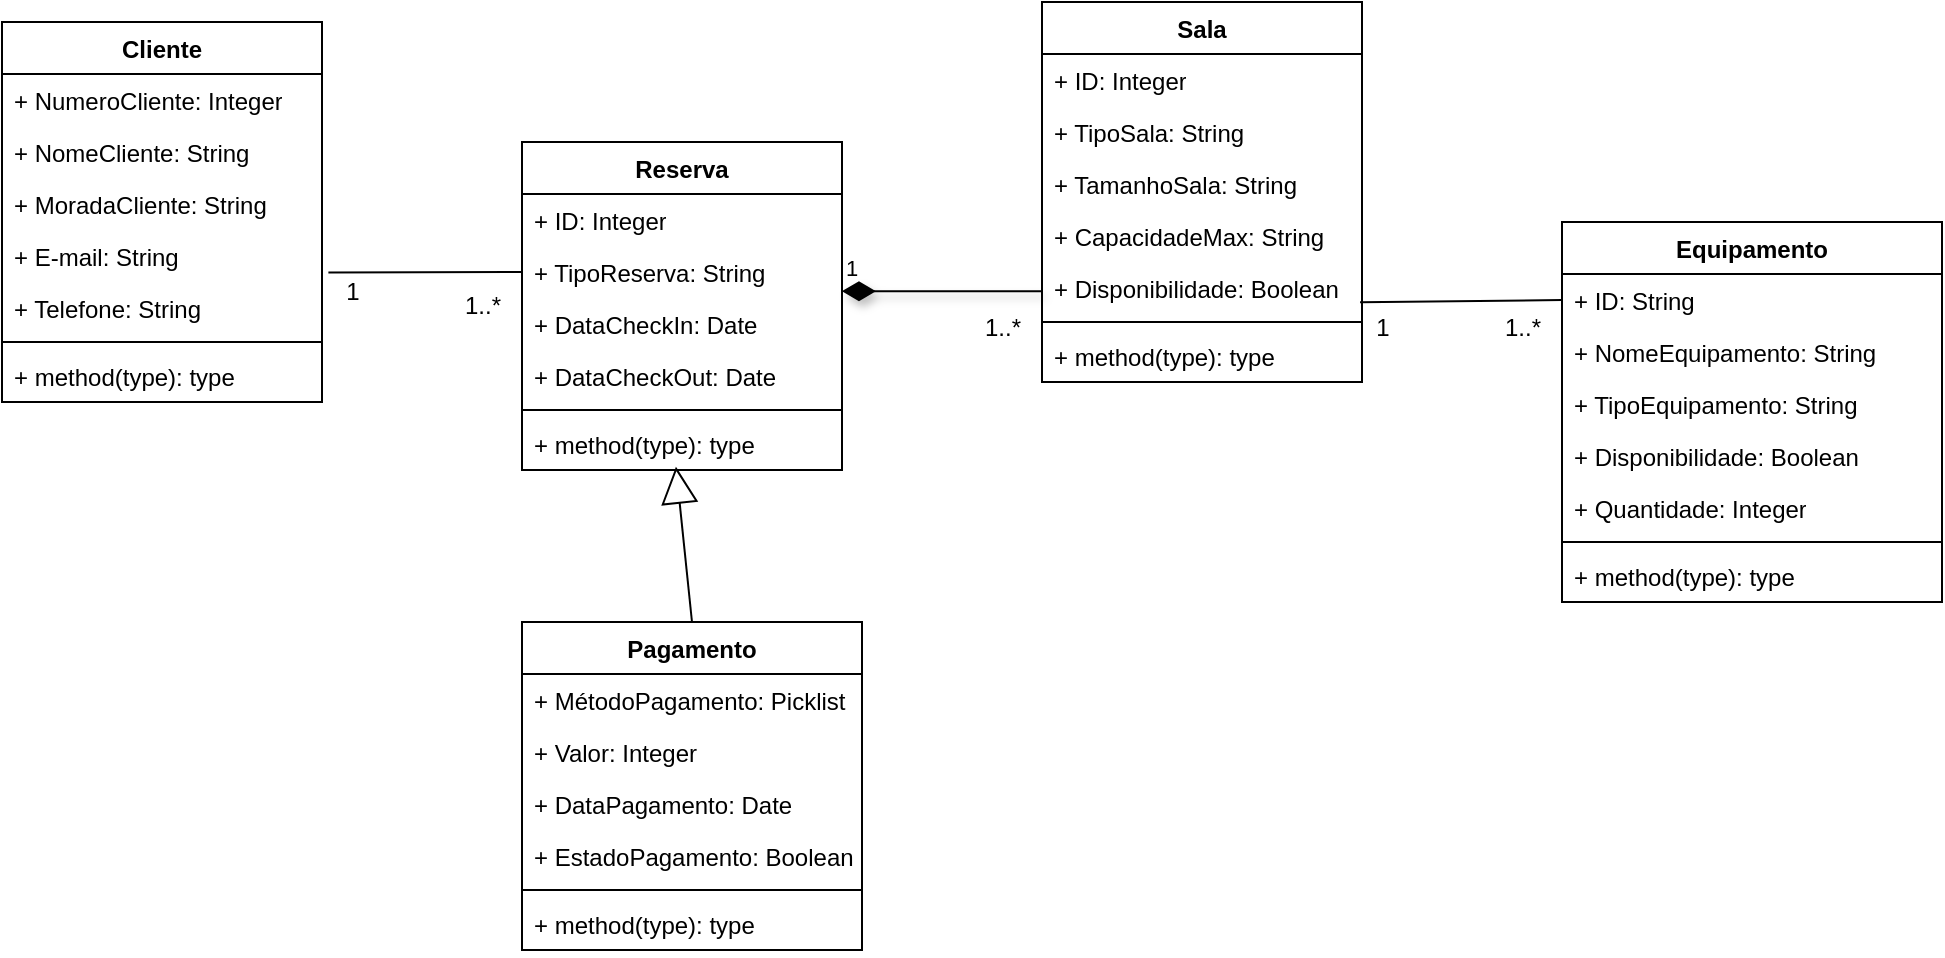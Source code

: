 <mxfile version="24.8.3">
  <diagram name="Page-1" id="13e1069c-82ec-6db2-03f1-153e76fe0fe0">
    <mxGraphModel dx="875" dy="514" grid="1" gridSize="10" guides="1" tooltips="1" connect="1" arrows="1" fold="1" page="1" pageScale="1" pageWidth="1100" pageHeight="850" background="none" math="0" shadow="0">
      <root>
        <mxCell id="0" />
        <mxCell id="1" parent="0" />
        <mxCell id="A74yTJGoWuA0z_XsC60u-4" value="Cliente" style="swimlane;fontStyle=1;align=center;verticalAlign=top;childLayout=stackLayout;horizontal=1;startSize=26;horizontalStack=0;resizeParent=1;resizeParentMax=0;resizeLast=0;collapsible=1;marginBottom=0;whiteSpace=wrap;html=1;" parent="1" vertex="1">
          <mxGeometry x="70" y="60" width="160" height="190" as="geometry">
            <mxRectangle x="140" y="60" width="80" height="30" as="alternateBounds" />
          </mxGeometry>
        </mxCell>
        <mxCell id="A74yTJGoWuA0z_XsC60u-5" value="+ NumeroCliente: Integer" style="text;strokeColor=none;fillColor=none;align=left;verticalAlign=top;spacingLeft=4;spacingRight=4;overflow=hidden;rotatable=0;points=[[0,0.5],[1,0.5]];portConstraint=eastwest;whiteSpace=wrap;html=1;" parent="A74yTJGoWuA0z_XsC60u-4" vertex="1">
          <mxGeometry y="26" width="160" height="26" as="geometry" />
        </mxCell>
        <mxCell id="A74yTJGoWuA0z_XsC60u-13" value="+ NomeCliente: String" style="text;strokeColor=none;fillColor=none;align=left;verticalAlign=top;spacingLeft=4;spacingRight=4;overflow=hidden;rotatable=0;points=[[0,0.5],[1,0.5]];portConstraint=eastwest;whiteSpace=wrap;html=1;" parent="A74yTJGoWuA0z_XsC60u-4" vertex="1">
          <mxGeometry y="52" width="160" height="26" as="geometry" />
        </mxCell>
        <mxCell id="A74yTJGoWuA0z_XsC60u-14" value="+ MoradaCliente: String" style="text;strokeColor=none;fillColor=none;align=left;verticalAlign=top;spacingLeft=4;spacingRight=4;overflow=hidden;rotatable=0;points=[[0,0.5],[1,0.5]];portConstraint=eastwest;whiteSpace=wrap;html=1;" parent="A74yTJGoWuA0z_XsC60u-4" vertex="1">
          <mxGeometry y="78" width="160" height="26" as="geometry" />
        </mxCell>
        <mxCell id="A74yTJGoWuA0z_XsC60u-16" value="+ E-mail: String" style="text;strokeColor=none;fillColor=none;align=left;verticalAlign=top;spacingLeft=4;spacingRight=4;overflow=hidden;rotatable=0;points=[[0,0.5],[1,0.5]];portConstraint=eastwest;whiteSpace=wrap;html=1;" parent="A74yTJGoWuA0z_XsC60u-4" vertex="1">
          <mxGeometry y="104" width="160" height="26" as="geometry" />
        </mxCell>
        <mxCell id="A74yTJGoWuA0z_XsC60u-40" value="+ Telefone: String" style="text;strokeColor=none;fillColor=none;align=left;verticalAlign=top;spacingLeft=4;spacingRight=4;overflow=hidden;rotatable=0;points=[[0,0.5],[1,0.5]];portConstraint=eastwest;whiteSpace=wrap;html=1;" parent="A74yTJGoWuA0z_XsC60u-4" vertex="1">
          <mxGeometry y="130" width="160" height="26" as="geometry" />
        </mxCell>
        <mxCell id="A74yTJGoWuA0z_XsC60u-6" value="" style="line;strokeWidth=1;fillColor=none;align=left;verticalAlign=middle;spacingTop=-1;spacingLeft=3;spacingRight=3;rotatable=0;labelPosition=right;points=[];portConstraint=eastwest;strokeColor=inherit;" parent="A74yTJGoWuA0z_XsC60u-4" vertex="1">
          <mxGeometry y="156" width="160" height="8" as="geometry" />
        </mxCell>
        <mxCell id="A74yTJGoWuA0z_XsC60u-7" value="+ method(type): type" style="text;strokeColor=none;fillColor=none;align=left;verticalAlign=top;spacingLeft=4;spacingRight=4;overflow=hidden;rotatable=0;points=[[0,0.5],[1,0.5]];portConstraint=eastwest;whiteSpace=wrap;html=1;" parent="A74yTJGoWuA0z_XsC60u-4" vertex="1">
          <mxGeometry y="164" width="160" height="26" as="geometry" />
        </mxCell>
        <mxCell id="A74yTJGoWuA0z_XsC60u-8" value="Sala" style="swimlane;fontStyle=1;align=center;verticalAlign=top;childLayout=stackLayout;horizontal=1;startSize=26;horizontalStack=0;resizeParent=1;resizeParentMax=0;resizeLast=0;collapsible=1;marginBottom=0;whiteSpace=wrap;html=1;" parent="1" vertex="1">
          <mxGeometry x="590" y="50" width="160" height="190" as="geometry" />
        </mxCell>
        <mxCell id="A74yTJGoWuA0z_XsC60u-26" value="+ ID: Integer" style="text;strokeColor=none;fillColor=none;align=left;verticalAlign=top;spacingLeft=4;spacingRight=4;overflow=hidden;rotatable=0;points=[[0,0.5],[1,0.5]];portConstraint=eastwest;whiteSpace=wrap;html=1;" parent="A74yTJGoWuA0z_XsC60u-8" vertex="1">
          <mxGeometry y="26" width="160" height="26" as="geometry" />
        </mxCell>
        <mxCell id="A74yTJGoWuA0z_XsC60u-29" value="+ TipoSala: String" style="text;strokeColor=none;fillColor=none;align=left;verticalAlign=top;spacingLeft=4;spacingRight=4;overflow=hidden;rotatable=0;points=[[0,0.5],[1,0.5]];portConstraint=eastwest;whiteSpace=wrap;html=1;" parent="A74yTJGoWuA0z_XsC60u-8" vertex="1">
          <mxGeometry y="52" width="160" height="26" as="geometry" />
        </mxCell>
        <mxCell id="A74yTJGoWuA0z_XsC60u-28" value="+ TamanhoSala: String" style="text;strokeColor=none;fillColor=none;align=left;verticalAlign=top;spacingLeft=4;spacingRight=4;overflow=hidden;rotatable=0;points=[[0,0.5],[1,0.5]];portConstraint=eastwest;whiteSpace=wrap;html=1;" parent="A74yTJGoWuA0z_XsC60u-8" vertex="1">
          <mxGeometry y="78" width="160" height="26" as="geometry" />
        </mxCell>
        <mxCell id="A74yTJGoWuA0z_XsC60u-27" value="+ CapacidadeMax: String" style="text;strokeColor=none;fillColor=none;align=left;verticalAlign=top;spacingLeft=4;spacingRight=4;overflow=hidden;rotatable=0;points=[[0,0.5],[1,0.5]];portConstraint=eastwest;whiteSpace=wrap;html=1;" parent="A74yTJGoWuA0z_XsC60u-8" vertex="1">
          <mxGeometry y="104" width="160" height="26" as="geometry" />
        </mxCell>
        <mxCell id="A74yTJGoWuA0z_XsC60u-30" value="+ Disponibilidade: Boolean" style="text;strokeColor=none;fillColor=none;align=left;verticalAlign=top;spacingLeft=4;spacingRight=4;overflow=hidden;rotatable=0;points=[[0,0.5],[1,0.5]];portConstraint=eastwest;whiteSpace=wrap;html=1;" parent="A74yTJGoWuA0z_XsC60u-8" vertex="1">
          <mxGeometry y="130" width="160" height="26" as="geometry" />
        </mxCell>
        <mxCell id="A74yTJGoWuA0z_XsC60u-10" value="" style="line;strokeWidth=1;fillColor=none;align=left;verticalAlign=middle;spacingTop=-1;spacingLeft=3;spacingRight=3;rotatable=0;labelPosition=right;points=[];portConstraint=eastwest;strokeColor=inherit;" parent="A74yTJGoWuA0z_XsC60u-8" vertex="1">
          <mxGeometry y="156" width="160" height="8" as="geometry" />
        </mxCell>
        <mxCell id="A74yTJGoWuA0z_XsC60u-11" value="+ method(type): type" style="text;strokeColor=none;fillColor=none;align=left;verticalAlign=top;spacingLeft=4;spacingRight=4;overflow=hidden;rotatable=0;points=[[0,0.5],[1,0.5]];portConstraint=eastwest;whiteSpace=wrap;html=1;" parent="A74yTJGoWuA0z_XsC60u-8" vertex="1">
          <mxGeometry y="164" width="160" height="26" as="geometry" />
        </mxCell>
        <mxCell id="A74yTJGoWuA0z_XsC60u-17" value="Reserva" style="swimlane;fontStyle=1;align=center;verticalAlign=top;childLayout=stackLayout;horizontal=1;startSize=26;horizontalStack=0;resizeParent=1;resizeParentMax=0;resizeLast=0;collapsible=1;marginBottom=0;whiteSpace=wrap;html=1;" parent="1" vertex="1">
          <mxGeometry x="330" y="120" width="160" height="164" as="geometry" />
        </mxCell>
        <mxCell id="A74yTJGoWuA0z_XsC60u-18" value="+ ID: Integer" style="text;strokeColor=none;fillColor=none;align=left;verticalAlign=top;spacingLeft=4;spacingRight=4;overflow=hidden;rotatable=0;points=[[0,0.5],[1,0.5]];portConstraint=eastwest;whiteSpace=wrap;html=1;" parent="A74yTJGoWuA0z_XsC60u-17" vertex="1">
          <mxGeometry y="26" width="160" height="26" as="geometry" />
        </mxCell>
        <mxCell id="A74yTJGoWuA0z_XsC60u-21" value="+ TipoReserva: String" style="text;strokeColor=none;fillColor=none;align=left;verticalAlign=top;spacingLeft=4;spacingRight=4;overflow=hidden;rotatable=0;points=[[0,0.5],[1,0.5]];portConstraint=eastwest;whiteSpace=wrap;html=1;" parent="A74yTJGoWuA0z_XsC60u-17" vertex="1">
          <mxGeometry y="52" width="160" height="26" as="geometry" />
        </mxCell>
        <mxCell id="A74yTJGoWuA0z_XsC60u-22" value="+ DataCheckIn: Date" style="text;strokeColor=none;fillColor=none;align=left;verticalAlign=top;spacingLeft=4;spacingRight=4;overflow=hidden;rotatable=0;points=[[0,0.5],[1,0.5]];portConstraint=eastwest;whiteSpace=wrap;html=1;" parent="A74yTJGoWuA0z_XsC60u-17" vertex="1">
          <mxGeometry y="78" width="160" height="26" as="geometry" />
        </mxCell>
        <mxCell id="A74yTJGoWuA0z_XsC60u-24" value="+ DataCheckOut: Date" style="text;strokeColor=none;fillColor=none;align=left;verticalAlign=top;spacingLeft=4;spacingRight=4;overflow=hidden;rotatable=0;points=[[0,0.5],[1,0.5]];portConstraint=eastwest;whiteSpace=wrap;html=1;" parent="A74yTJGoWuA0z_XsC60u-17" vertex="1">
          <mxGeometry y="104" width="160" height="26" as="geometry" />
        </mxCell>
        <mxCell id="A74yTJGoWuA0z_XsC60u-19" value="" style="line;strokeWidth=1;fillColor=none;align=left;verticalAlign=middle;spacingTop=-1;spacingLeft=3;spacingRight=3;rotatable=0;labelPosition=right;points=[];portConstraint=eastwest;strokeColor=inherit;" parent="A74yTJGoWuA0z_XsC60u-17" vertex="1">
          <mxGeometry y="130" width="160" height="8" as="geometry" />
        </mxCell>
        <mxCell id="A74yTJGoWuA0z_XsC60u-20" value="+ method(type): type" style="text;strokeColor=none;fillColor=none;align=left;verticalAlign=top;spacingLeft=4;spacingRight=4;overflow=hidden;rotatable=0;points=[[0,0.5],[1,0.5]];portConstraint=eastwest;whiteSpace=wrap;html=1;" parent="A74yTJGoWuA0z_XsC60u-17" vertex="1">
          <mxGeometry y="138" width="160" height="26" as="geometry" />
        </mxCell>
        <mxCell id="A74yTJGoWuA0z_XsC60u-31" value="Equipamento" style="swimlane;fontStyle=1;align=center;verticalAlign=top;childLayout=stackLayout;horizontal=1;startSize=26;horizontalStack=0;resizeParent=1;resizeParentMax=0;resizeLast=0;collapsible=1;marginBottom=0;whiteSpace=wrap;html=1;" parent="1" vertex="1">
          <mxGeometry x="850" y="160" width="190" height="190" as="geometry" />
        </mxCell>
        <mxCell id="A74yTJGoWuA0z_XsC60u-35" value="+ ID: String" style="text;strokeColor=none;fillColor=none;align=left;verticalAlign=top;spacingLeft=4;spacingRight=4;overflow=hidden;rotatable=0;points=[[0,0.5],[1,0.5]];portConstraint=eastwest;whiteSpace=wrap;html=1;" parent="A74yTJGoWuA0z_XsC60u-31" vertex="1">
          <mxGeometry y="26" width="190" height="26" as="geometry" />
        </mxCell>
        <mxCell id="A74yTJGoWuA0z_XsC60u-38" value="+ NomeEquipamento: String" style="text;strokeColor=none;fillColor=none;align=left;verticalAlign=top;spacingLeft=4;spacingRight=4;overflow=hidden;rotatable=0;points=[[0,0.5],[1,0.5]];portConstraint=eastwest;whiteSpace=wrap;html=1;" parent="A74yTJGoWuA0z_XsC60u-31" vertex="1">
          <mxGeometry y="52" width="190" height="26" as="geometry" />
        </mxCell>
        <mxCell id="A74yTJGoWuA0z_XsC60u-36" value="+ TipoEquipamento: String" style="text;strokeColor=none;fillColor=none;align=left;verticalAlign=top;spacingLeft=4;spacingRight=4;overflow=hidden;rotatable=0;points=[[0,0.5],[1,0.5]];portConstraint=eastwest;whiteSpace=wrap;html=1;" parent="A74yTJGoWuA0z_XsC60u-31" vertex="1">
          <mxGeometry y="78" width="190" height="26" as="geometry" />
        </mxCell>
        <mxCell id="A74yTJGoWuA0z_XsC60u-37" value="+ Disponibilidade: Boolean" style="text;strokeColor=none;fillColor=none;align=left;verticalAlign=top;spacingLeft=4;spacingRight=4;overflow=hidden;rotatable=0;points=[[0,0.5],[1,0.5]];portConstraint=eastwest;whiteSpace=wrap;html=1;" parent="A74yTJGoWuA0z_XsC60u-31" vertex="1">
          <mxGeometry y="104" width="190" height="26" as="geometry" />
        </mxCell>
        <mxCell id="A74yTJGoWuA0z_XsC60u-39" value="+ Quantidade: Integer" style="text;strokeColor=none;fillColor=none;align=left;verticalAlign=top;spacingLeft=4;spacingRight=4;overflow=hidden;rotatable=0;points=[[0,0.5],[1,0.5]];portConstraint=eastwest;whiteSpace=wrap;html=1;" parent="A74yTJGoWuA0z_XsC60u-31" vertex="1">
          <mxGeometry y="130" width="190" height="26" as="geometry" />
        </mxCell>
        <mxCell id="A74yTJGoWuA0z_XsC60u-33" value="" style="line;strokeWidth=1;fillColor=none;align=left;verticalAlign=middle;spacingTop=-1;spacingLeft=3;spacingRight=3;rotatable=0;labelPosition=right;points=[];portConstraint=eastwest;strokeColor=inherit;" parent="A74yTJGoWuA0z_XsC60u-31" vertex="1">
          <mxGeometry y="156" width="190" height="8" as="geometry" />
        </mxCell>
        <mxCell id="A74yTJGoWuA0z_XsC60u-34" value="+ method(type): type" style="text;strokeColor=none;fillColor=none;align=left;verticalAlign=top;spacingLeft=4;spacingRight=4;overflow=hidden;rotatable=0;points=[[0,0.5],[1,0.5]];portConstraint=eastwest;whiteSpace=wrap;html=1;" parent="A74yTJGoWuA0z_XsC60u-31" vertex="1">
          <mxGeometry y="164" width="190" height="26" as="geometry" />
        </mxCell>
        <mxCell id="A74yTJGoWuA0z_XsC60u-41" value="Pagamento" style="swimlane;fontStyle=1;align=center;verticalAlign=top;childLayout=stackLayout;horizontal=1;startSize=26;horizontalStack=0;resizeParent=1;resizeParentMax=0;resizeLast=0;collapsible=1;marginBottom=0;whiteSpace=wrap;html=1;" parent="1" vertex="1">
          <mxGeometry x="330" y="360" width="170" height="164" as="geometry" />
        </mxCell>
        <mxCell id="A74yTJGoWuA0z_XsC60u-42" value="+ MétodoPagamento: Picklist" style="text;strokeColor=none;fillColor=none;align=left;verticalAlign=top;spacingLeft=4;spacingRight=4;overflow=hidden;rotatable=0;points=[[0,0.5],[1,0.5]];portConstraint=eastwest;whiteSpace=wrap;html=1;" parent="A74yTJGoWuA0z_XsC60u-41" vertex="1">
          <mxGeometry y="26" width="170" height="26" as="geometry" />
        </mxCell>
        <mxCell id="A74yTJGoWuA0z_XsC60u-45" value="+ Valor: Integer" style="text;strokeColor=none;fillColor=none;align=left;verticalAlign=top;spacingLeft=4;spacingRight=4;overflow=hidden;rotatable=0;points=[[0,0.5],[1,0.5]];portConstraint=eastwest;whiteSpace=wrap;html=1;" parent="A74yTJGoWuA0z_XsC60u-41" vertex="1">
          <mxGeometry y="52" width="170" height="26" as="geometry" />
        </mxCell>
        <mxCell id="A74yTJGoWuA0z_XsC60u-46" value="+ DataPagamento: Date" style="text;strokeColor=none;fillColor=none;align=left;verticalAlign=top;spacingLeft=4;spacingRight=4;overflow=hidden;rotatable=0;points=[[0,0.5],[1,0.5]];portConstraint=eastwest;whiteSpace=wrap;html=1;" parent="A74yTJGoWuA0z_XsC60u-41" vertex="1">
          <mxGeometry y="78" width="170" height="26" as="geometry" />
        </mxCell>
        <mxCell id="A74yTJGoWuA0z_XsC60u-47" value="+ EstadoPagamento: Boolean" style="text;strokeColor=none;fillColor=none;align=left;verticalAlign=top;spacingLeft=4;spacingRight=4;overflow=hidden;rotatable=0;points=[[0,0.5],[1,0.5]];portConstraint=eastwest;whiteSpace=wrap;html=1;" parent="A74yTJGoWuA0z_XsC60u-41" vertex="1">
          <mxGeometry y="104" width="170" height="26" as="geometry" />
        </mxCell>
        <mxCell id="A74yTJGoWuA0z_XsC60u-43" value="" style="line;strokeWidth=1;fillColor=none;align=left;verticalAlign=middle;spacingTop=-1;spacingLeft=3;spacingRight=3;rotatable=0;labelPosition=right;points=[];portConstraint=eastwest;strokeColor=inherit;" parent="A74yTJGoWuA0z_XsC60u-41" vertex="1">
          <mxGeometry y="130" width="170" height="8" as="geometry" />
        </mxCell>
        <mxCell id="A74yTJGoWuA0z_XsC60u-44" value="+ method(type): type" style="text;strokeColor=none;fillColor=none;align=left;verticalAlign=top;spacingLeft=4;spacingRight=4;overflow=hidden;rotatable=0;points=[[0,0.5],[1,0.5]];portConstraint=eastwest;whiteSpace=wrap;html=1;" parent="A74yTJGoWuA0z_XsC60u-41" vertex="1">
          <mxGeometry y="138" width="170" height="26" as="geometry" />
        </mxCell>
        <mxCell id="A74yTJGoWuA0z_XsC60u-48" value="&lt;div&gt;&lt;br&gt;&lt;/div&gt;" style="endArrow=block;endSize=16;endFill=0;html=1;rounded=0;entryX=0.481;entryY=0.936;entryDx=0;entryDy=0;entryPerimeter=0;exitX=0.5;exitY=0;exitDx=0;exitDy=0;" parent="1" source="A74yTJGoWuA0z_XsC60u-41" target="A74yTJGoWuA0z_XsC60u-20" edge="1">
          <mxGeometry width="160" relative="1" as="geometry">
            <mxPoint x="245" y="340" as="sourcePoint" />
            <mxPoint x="405" y="340" as="targetPoint" />
          </mxGeometry>
        </mxCell>
        <mxCell id="cMrcepq2u6Pw_VQS4asR-2" value="" style="endArrow=none;html=1;rounded=0;entryX=0;entryY=0.5;entryDx=0;entryDy=0;exitX=1.02;exitY=0.815;exitDx=0;exitDy=0;exitPerimeter=0;" edge="1" parent="1" source="A74yTJGoWuA0z_XsC60u-16" target="A74yTJGoWuA0z_XsC60u-21">
          <mxGeometry width="50" height="50" relative="1" as="geometry">
            <mxPoint x="230" y="77" as="sourcePoint" />
            <mxPoint x="340" y="140" as="targetPoint" />
          </mxGeometry>
        </mxCell>
        <mxCell id="cMrcepq2u6Pw_VQS4asR-4" value="1" style="text;html=1;align=center;verticalAlign=middle;resizable=0;points=[];autosize=1;strokeColor=none;fillColor=none;" vertex="1" parent="1">
          <mxGeometry x="230" y="180" width="30" height="30" as="geometry" />
        </mxCell>
        <mxCell id="cMrcepq2u6Pw_VQS4asR-5" value="1..*" style="text;html=1;align=center;verticalAlign=middle;resizable=0;points=[];autosize=1;strokeColor=none;fillColor=none;" vertex="1" parent="1">
          <mxGeometry x="290" y="187" width="40" height="30" as="geometry" />
        </mxCell>
        <mxCell id="cMrcepq2u6Pw_VQS4asR-8" value="1" style="endArrow=none;html=1;endSize=12;startArrow=diamondThin;startSize=14;startFill=1;edgeStyle=orthogonalEdgeStyle;align=left;verticalAlign=bottom;rounded=0;shadow=1;endFill=0;" edge="1" parent="1">
          <mxGeometry x="-1" y="3" relative="1" as="geometry">
            <mxPoint x="490" y="194.59" as="sourcePoint" />
            <mxPoint x="590" y="194.59" as="targetPoint" />
            <Array as="points">
              <mxPoint x="510" y="194.42" />
              <mxPoint x="510" y="194.42" />
            </Array>
          </mxGeometry>
        </mxCell>
        <mxCell id="cMrcepq2u6Pw_VQS4asR-10" value="1..*" style="text;html=1;align=center;verticalAlign=middle;resizable=0;points=[];autosize=1;strokeColor=none;fillColor=none;" vertex="1" parent="1">
          <mxGeometry x="550" y="198" width="40" height="30" as="geometry" />
        </mxCell>
        <mxCell id="cMrcepq2u6Pw_VQS4asR-12" value="" style="endArrow=none;html=1;rounded=0;entryX=0;entryY=0.5;entryDx=0;entryDy=0;exitX=0.994;exitY=0.776;exitDx=0;exitDy=0;exitPerimeter=0;" edge="1" parent="1" source="A74yTJGoWuA0z_XsC60u-30" target="A74yTJGoWuA0z_XsC60u-35">
          <mxGeometry width="50" height="50" relative="1" as="geometry">
            <mxPoint x="753" y="217" as="sourcePoint" />
            <mxPoint x="850" y="217" as="targetPoint" />
          </mxGeometry>
        </mxCell>
        <mxCell id="cMrcepq2u6Pw_VQS4asR-13" value="1" style="text;html=1;align=center;verticalAlign=middle;resizable=0;points=[];autosize=1;strokeColor=none;fillColor=none;" vertex="1" parent="1">
          <mxGeometry x="745" y="198" width="30" height="30" as="geometry" />
        </mxCell>
        <mxCell id="cMrcepq2u6Pw_VQS4asR-14" value="1..*" style="text;html=1;align=center;verticalAlign=middle;resizable=0;points=[];autosize=1;strokeColor=none;fillColor=none;" vertex="1" parent="1">
          <mxGeometry x="810" y="198" width="40" height="30" as="geometry" />
        </mxCell>
      </root>
    </mxGraphModel>
  </diagram>
</mxfile>
